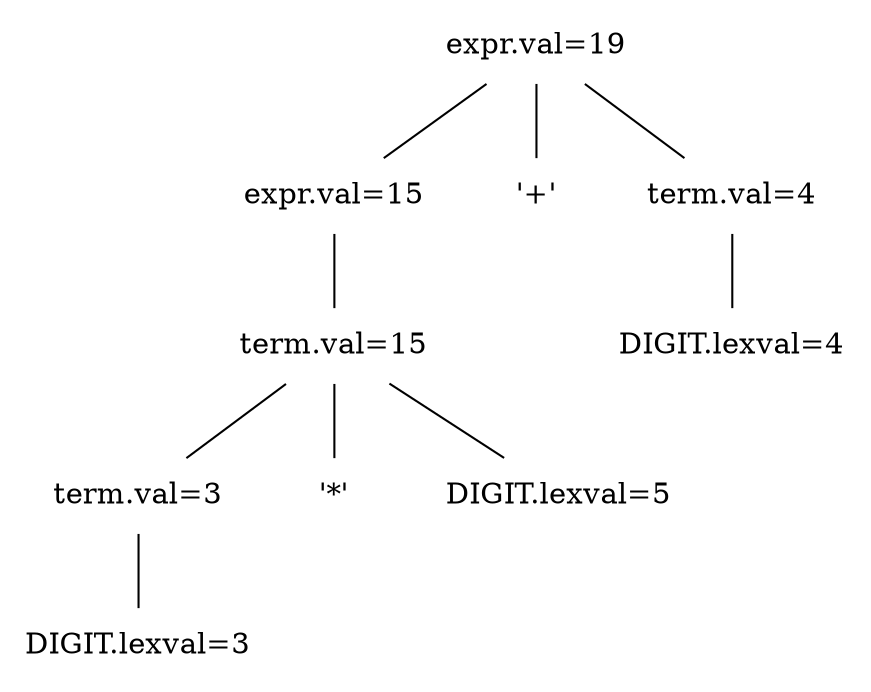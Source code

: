 // dot -Tpdf annotatedparsetree.dot -o annotatedparsetree.pdf  &&   dot -Tpng annotatedparsetree.dot -o annotatedparsetree.png

digraph annotatedparsetree {
    node [shape=plaintext];
    edge [arrowhead="none"];

    e1 -> e2 
    e1 -> p1
    e1 -> t1
    e2 -> t2
    
    t1 -> d3
    t2 -> t3
    t2 -> m1
    t2 -> d2
    t3 -> d1

    e1 [label="expr.val=19"];
    e2 [label="expr.val=15"];
    
    t1 [label="term.val=4"];
    t2 [label="term.val=15"];
    t3 [label="term.val=3"];
    
    d1 [label="DIGIT.lexval=3"];
    d2 [label="DIGIT.lexval=5"];
    d3 [label="DIGIT.lexval=4"];
    
    m1 [label="'*'"];
    p1 [label="'+'"];
}

